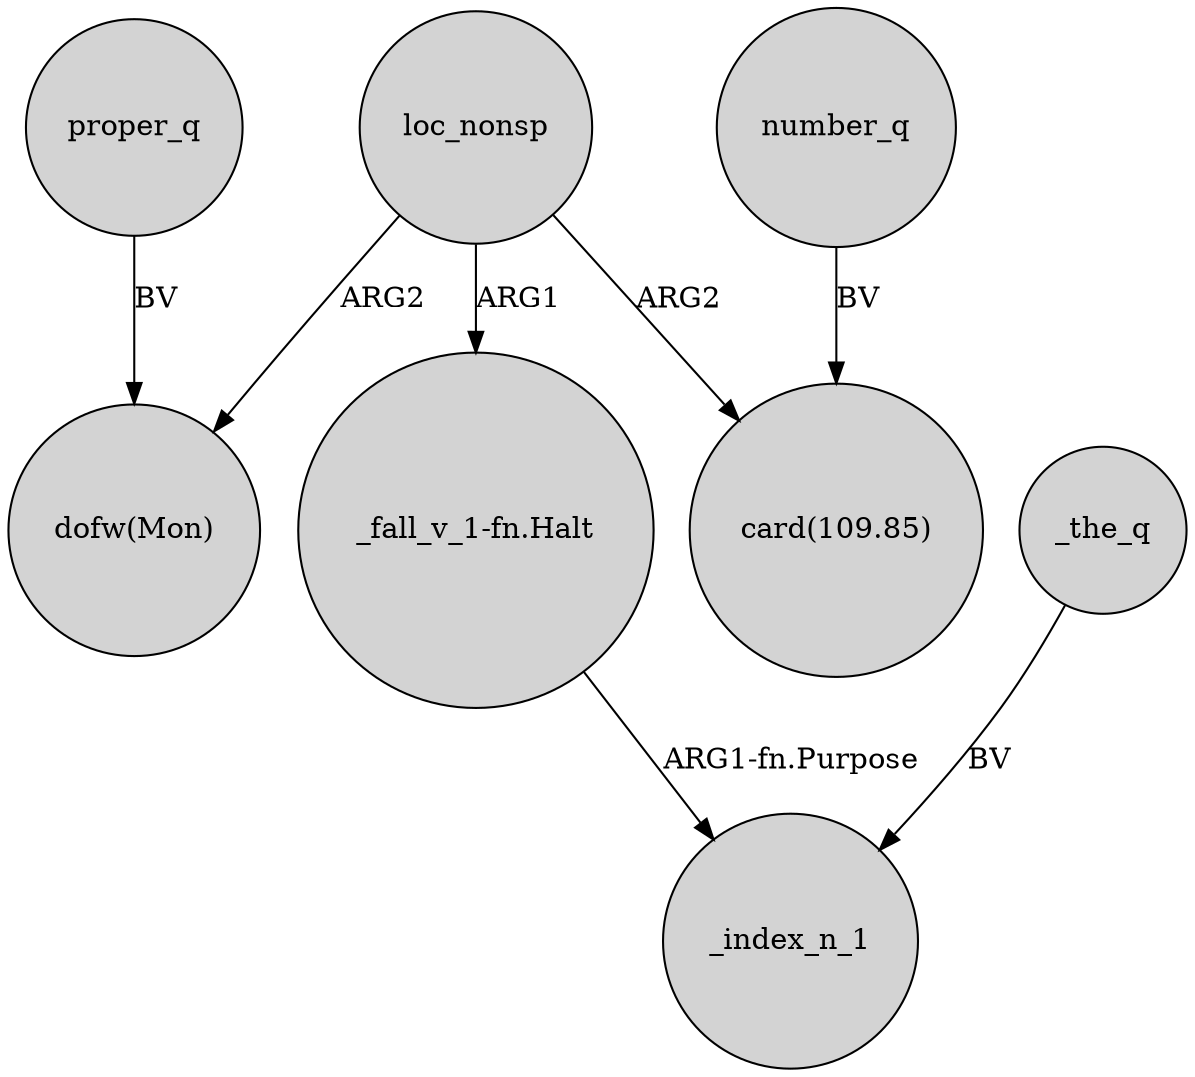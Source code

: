 digraph {
	node [shape=circle style=filled]
	proper_q -> "dofw(Mon)" [label=BV]
	"_fall_v_1-fn.Halt" -> _index_n_1 [label="ARG1-fn.Purpose"]
	loc_nonsp -> "card(109.85)" [label=ARG2]
	_the_q -> _index_n_1 [label=BV]
	number_q -> "card(109.85)" [label=BV]
	loc_nonsp -> "_fall_v_1-fn.Halt" [label=ARG1]
	loc_nonsp -> "dofw(Mon)" [label=ARG2]
}
